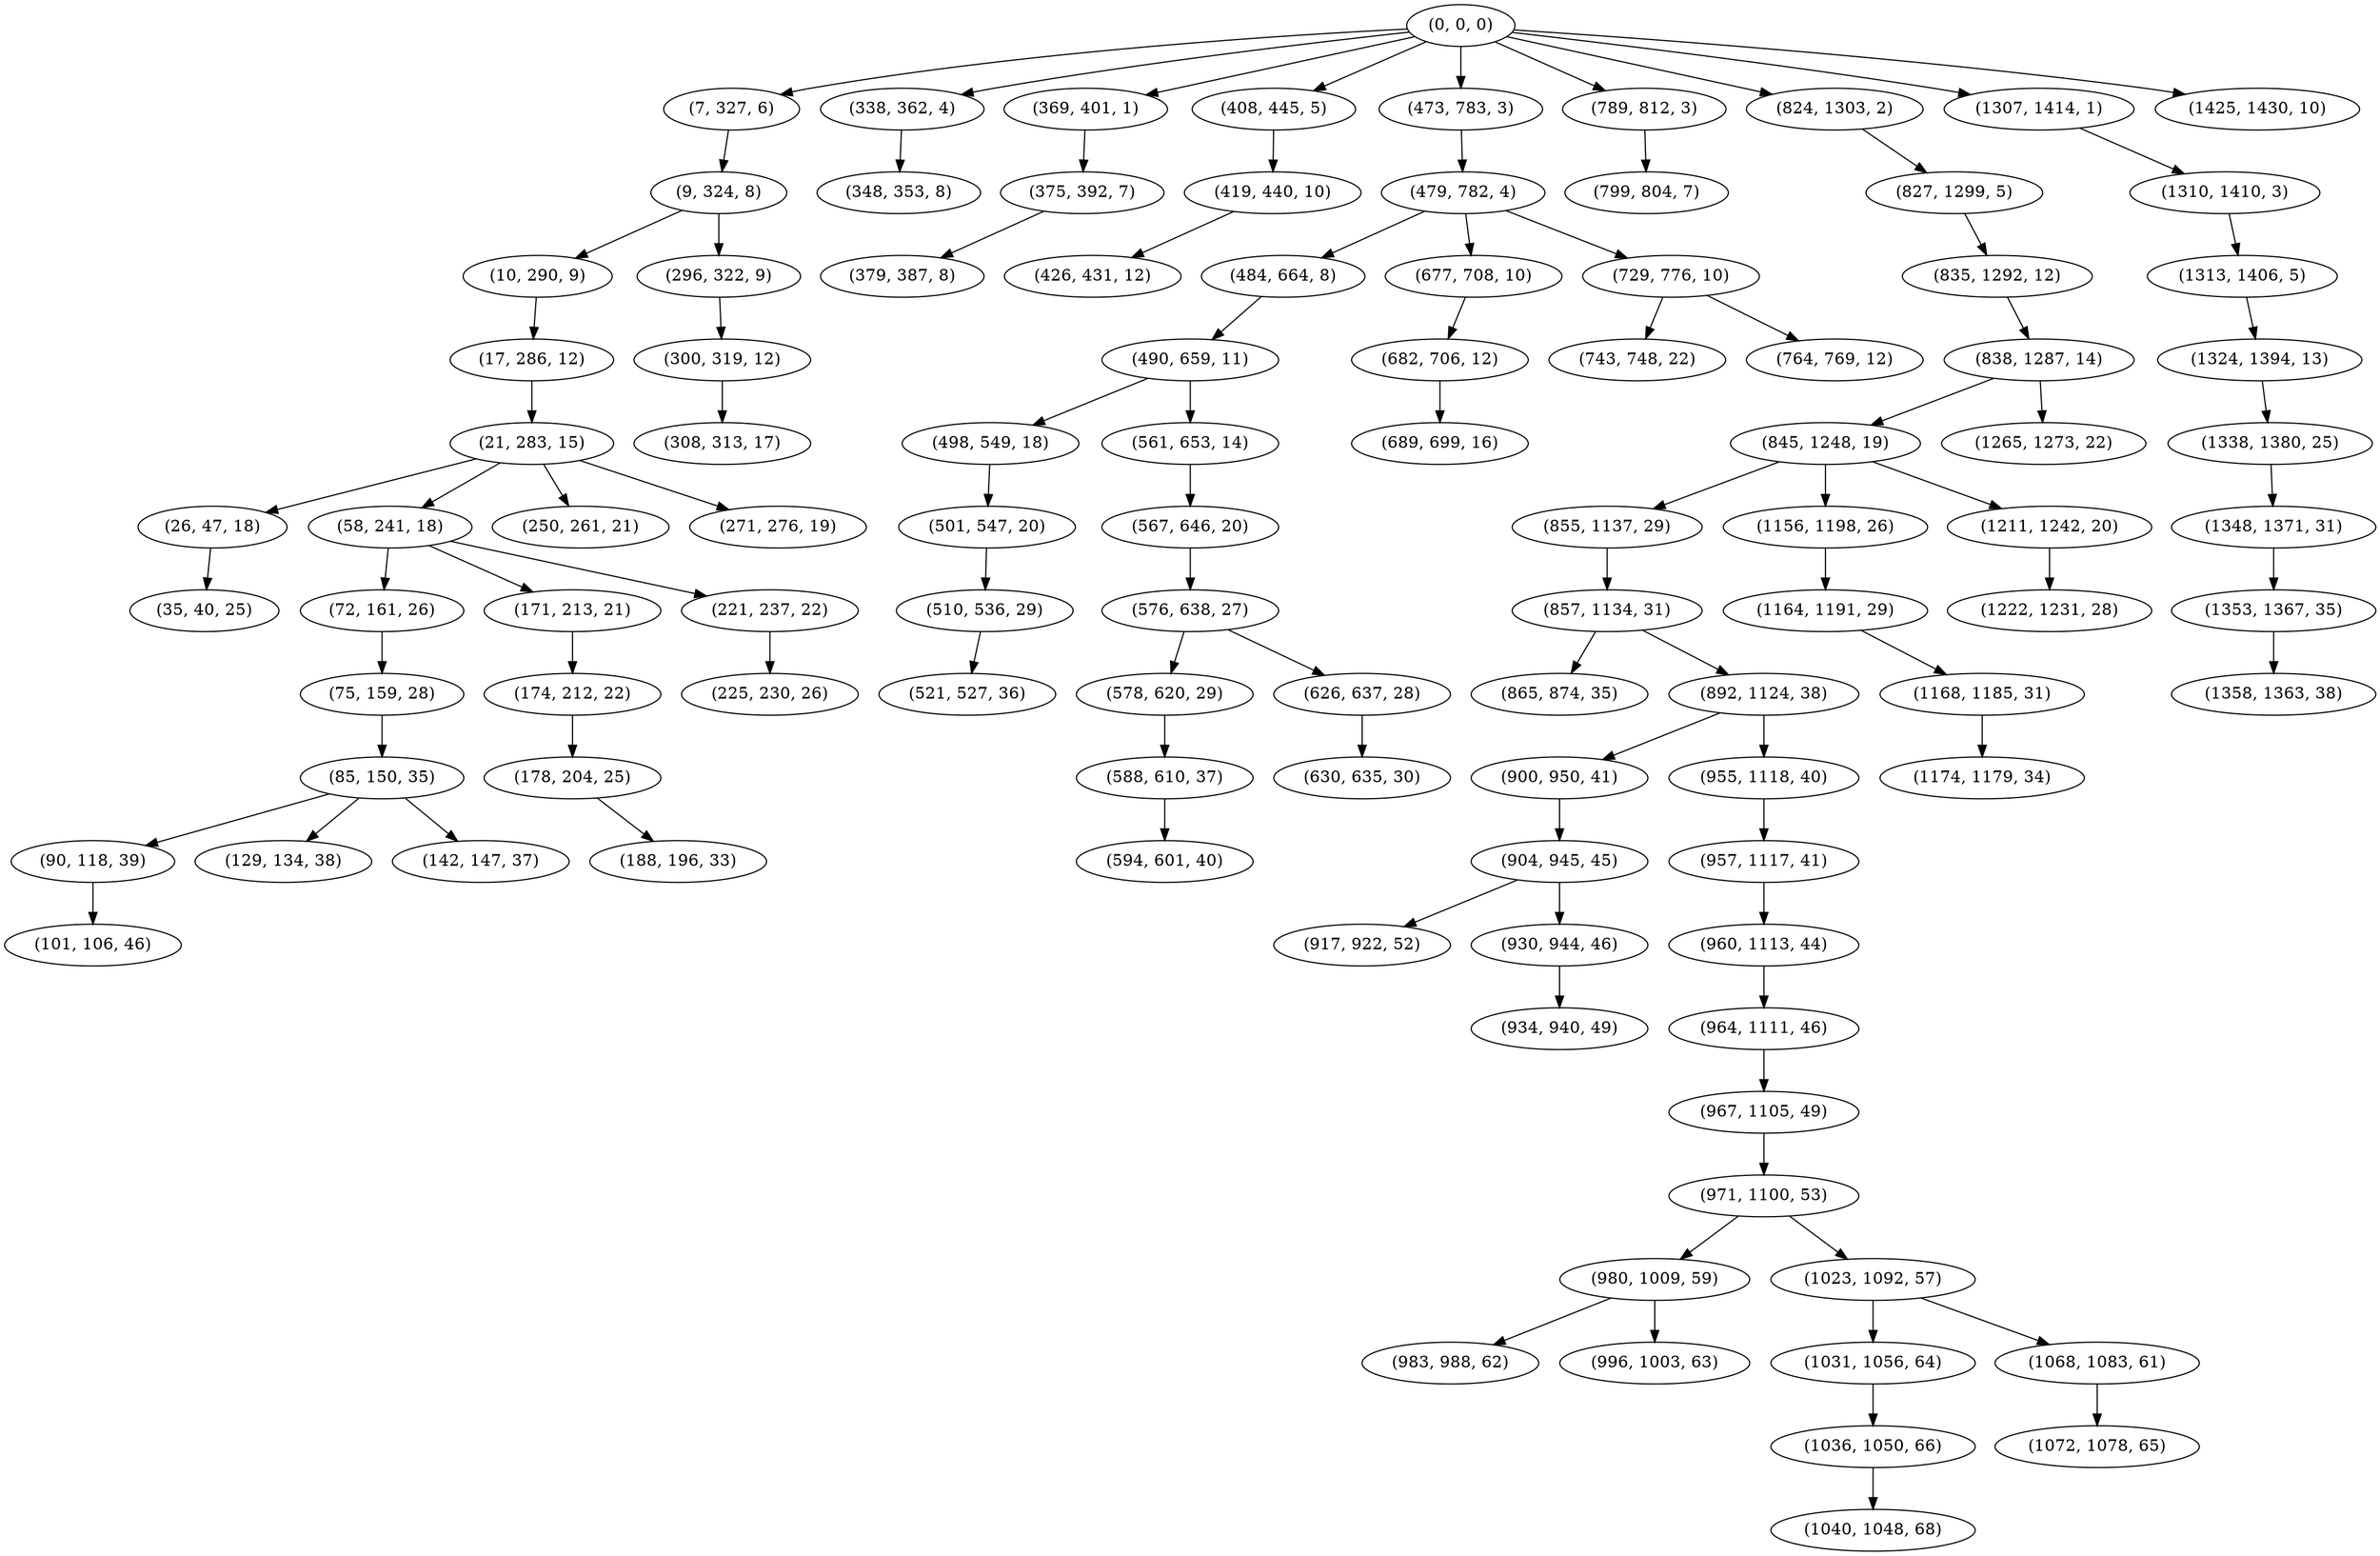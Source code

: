 digraph tree {
    "(0, 0, 0)";
    "(7, 327, 6)";
    "(9, 324, 8)";
    "(10, 290, 9)";
    "(17, 286, 12)";
    "(21, 283, 15)";
    "(26, 47, 18)";
    "(35, 40, 25)";
    "(58, 241, 18)";
    "(72, 161, 26)";
    "(75, 159, 28)";
    "(85, 150, 35)";
    "(90, 118, 39)";
    "(101, 106, 46)";
    "(129, 134, 38)";
    "(142, 147, 37)";
    "(171, 213, 21)";
    "(174, 212, 22)";
    "(178, 204, 25)";
    "(188, 196, 33)";
    "(221, 237, 22)";
    "(225, 230, 26)";
    "(250, 261, 21)";
    "(271, 276, 19)";
    "(296, 322, 9)";
    "(300, 319, 12)";
    "(308, 313, 17)";
    "(338, 362, 4)";
    "(348, 353, 8)";
    "(369, 401, 1)";
    "(375, 392, 7)";
    "(379, 387, 8)";
    "(408, 445, 5)";
    "(419, 440, 10)";
    "(426, 431, 12)";
    "(473, 783, 3)";
    "(479, 782, 4)";
    "(484, 664, 8)";
    "(490, 659, 11)";
    "(498, 549, 18)";
    "(501, 547, 20)";
    "(510, 536, 29)";
    "(521, 527, 36)";
    "(561, 653, 14)";
    "(567, 646, 20)";
    "(576, 638, 27)";
    "(578, 620, 29)";
    "(588, 610, 37)";
    "(594, 601, 40)";
    "(626, 637, 28)";
    "(630, 635, 30)";
    "(677, 708, 10)";
    "(682, 706, 12)";
    "(689, 699, 16)";
    "(729, 776, 10)";
    "(743, 748, 22)";
    "(764, 769, 12)";
    "(789, 812, 3)";
    "(799, 804, 7)";
    "(824, 1303, 2)";
    "(827, 1299, 5)";
    "(835, 1292, 12)";
    "(838, 1287, 14)";
    "(845, 1248, 19)";
    "(855, 1137, 29)";
    "(857, 1134, 31)";
    "(865, 874, 35)";
    "(892, 1124, 38)";
    "(900, 950, 41)";
    "(904, 945, 45)";
    "(917, 922, 52)";
    "(930, 944, 46)";
    "(934, 940, 49)";
    "(955, 1118, 40)";
    "(957, 1117, 41)";
    "(960, 1113, 44)";
    "(964, 1111, 46)";
    "(967, 1105, 49)";
    "(971, 1100, 53)";
    "(980, 1009, 59)";
    "(983, 988, 62)";
    "(996, 1003, 63)";
    "(1023, 1092, 57)";
    "(1031, 1056, 64)";
    "(1036, 1050, 66)";
    "(1040, 1048, 68)";
    "(1068, 1083, 61)";
    "(1072, 1078, 65)";
    "(1156, 1198, 26)";
    "(1164, 1191, 29)";
    "(1168, 1185, 31)";
    "(1174, 1179, 34)";
    "(1211, 1242, 20)";
    "(1222, 1231, 28)";
    "(1265, 1273, 22)";
    "(1307, 1414, 1)";
    "(1310, 1410, 3)";
    "(1313, 1406, 5)";
    "(1324, 1394, 13)";
    "(1338, 1380, 25)";
    "(1348, 1371, 31)";
    "(1353, 1367, 35)";
    "(1358, 1363, 38)";
    "(1425, 1430, 10)";
    "(0, 0, 0)" -> "(7, 327, 6)";
    "(0, 0, 0)" -> "(338, 362, 4)";
    "(0, 0, 0)" -> "(369, 401, 1)";
    "(0, 0, 0)" -> "(408, 445, 5)";
    "(0, 0, 0)" -> "(473, 783, 3)";
    "(0, 0, 0)" -> "(789, 812, 3)";
    "(0, 0, 0)" -> "(824, 1303, 2)";
    "(0, 0, 0)" -> "(1307, 1414, 1)";
    "(0, 0, 0)" -> "(1425, 1430, 10)";
    "(7, 327, 6)" -> "(9, 324, 8)";
    "(9, 324, 8)" -> "(10, 290, 9)";
    "(9, 324, 8)" -> "(296, 322, 9)";
    "(10, 290, 9)" -> "(17, 286, 12)";
    "(17, 286, 12)" -> "(21, 283, 15)";
    "(21, 283, 15)" -> "(26, 47, 18)";
    "(21, 283, 15)" -> "(58, 241, 18)";
    "(21, 283, 15)" -> "(250, 261, 21)";
    "(21, 283, 15)" -> "(271, 276, 19)";
    "(26, 47, 18)" -> "(35, 40, 25)";
    "(58, 241, 18)" -> "(72, 161, 26)";
    "(58, 241, 18)" -> "(171, 213, 21)";
    "(58, 241, 18)" -> "(221, 237, 22)";
    "(72, 161, 26)" -> "(75, 159, 28)";
    "(75, 159, 28)" -> "(85, 150, 35)";
    "(85, 150, 35)" -> "(90, 118, 39)";
    "(85, 150, 35)" -> "(129, 134, 38)";
    "(85, 150, 35)" -> "(142, 147, 37)";
    "(90, 118, 39)" -> "(101, 106, 46)";
    "(171, 213, 21)" -> "(174, 212, 22)";
    "(174, 212, 22)" -> "(178, 204, 25)";
    "(178, 204, 25)" -> "(188, 196, 33)";
    "(221, 237, 22)" -> "(225, 230, 26)";
    "(296, 322, 9)" -> "(300, 319, 12)";
    "(300, 319, 12)" -> "(308, 313, 17)";
    "(338, 362, 4)" -> "(348, 353, 8)";
    "(369, 401, 1)" -> "(375, 392, 7)";
    "(375, 392, 7)" -> "(379, 387, 8)";
    "(408, 445, 5)" -> "(419, 440, 10)";
    "(419, 440, 10)" -> "(426, 431, 12)";
    "(473, 783, 3)" -> "(479, 782, 4)";
    "(479, 782, 4)" -> "(484, 664, 8)";
    "(479, 782, 4)" -> "(677, 708, 10)";
    "(479, 782, 4)" -> "(729, 776, 10)";
    "(484, 664, 8)" -> "(490, 659, 11)";
    "(490, 659, 11)" -> "(498, 549, 18)";
    "(490, 659, 11)" -> "(561, 653, 14)";
    "(498, 549, 18)" -> "(501, 547, 20)";
    "(501, 547, 20)" -> "(510, 536, 29)";
    "(510, 536, 29)" -> "(521, 527, 36)";
    "(561, 653, 14)" -> "(567, 646, 20)";
    "(567, 646, 20)" -> "(576, 638, 27)";
    "(576, 638, 27)" -> "(578, 620, 29)";
    "(576, 638, 27)" -> "(626, 637, 28)";
    "(578, 620, 29)" -> "(588, 610, 37)";
    "(588, 610, 37)" -> "(594, 601, 40)";
    "(626, 637, 28)" -> "(630, 635, 30)";
    "(677, 708, 10)" -> "(682, 706, 12)";
    "(682, 706, 12)" -> "(689, 699, 16)";
    "(729, 776, 10)" -> "(743, 748, 22)";
    "(729, 776, 10)" -> "(764, 769, 12)";
    "(789, 812, 3)" -> "(799, 804, 7)";
    "(824, 1303, 2)" -> "(827, 1299, 5)";
    "(827, 1299, 5)" -> "(835, 1292, 12)";
    "(835, 1292, 12)" -> "(838, 1287, 14)";
    "(838, 1287, 14)" -> "(845, 1248, 19)";
    "(838, 1287, 14)" -> "(1265, 1273, 22)";
    "(845, 1248, 19)" -> "(855, 1137, 29)";
    "(845, 1248, 19)" -> "(1156, 1198, 26)";
    "(845, 1248, 19)" -> "(1211, 1242, 20)";
    "(855, 1137, 29)" -> "(857, 1134, 31)";
    "(857, 1134, 31)" -> "(865, 874, 35)";
    "(857, 1134, 31)" -> "(892, 1124, 38)";
    "(892, 1124, 38)" -> "(900, 950, 41)";
    "(892, 1124, 38)" -> "(955, 1118, 40)";
    "(900, 950, 41)" -> "(904, 945, 45)";
    "(904, 945, 45)" -> "(917, 922, 52)";
    "(904, 945, 45)" -> "(930, 944, 46)";
    "(930, 944, 46)" -> "(934, 940, 49)";
    "(955, 1118, 40)" -> "(957, 1117, 41)";
    "(957, 1117, 41)" -> "(960, 1113, 44)";
    "(960, 1113, 44)" -> "(964, 1111, 46)";
    "(964, 1111, 46)" -> "(967, 1105, 49)";
    "(967, 1105, 49)" -> "(971, 1100, 53)";
    "(971, 1100, 53)" -> "(980, 1009, 59)";
    "(971, 1100, 53)" -> "(1023, 1092, 57)";
    "(980, 1009, 59)" -> "(983, 988, 62)";
    "(980, 1009, 59)" -> "(996, 1003, 63)";
    "(1023, 1092, 57)" -> "(1031, 1056, 64)";
    "(1023, 1092, 57)" -> "(1068, 1083, 61)";
    "(1031, 1056, 64)" -> "(1036, 1050, 66)";
    "(1036, 1050, 66)" -> "(1040, 1048, 68)";
    "(1068, 1083, 61)" -> "(1072, 1078, 65)";
    "(1156, 1198, 26)" -> "(1164, 1191, 29)";
    "(1164, 1191, 29)" -> "(1168, 1185, 31)";
    "(1168, 1185, 31)" -> "(1174, 1179, 34)";
    "(1211, 1242, 20)" -> "(1222, 1231, 28)";
    "(1307, 1414, 1)" -> "(1310, 1410, 3)";
    "(1310, 1410, 3)" -> "(1313, 1406, 5)";
    "(1313, 1406, 5)" -> "(1324, 1394, 13)";
    "(1324, 1394, 13)" -> "(1338, 1380, 25)";
    "(1338, 1380, 25)" -> "(1348, 1371, 31)";
    "(1348, 1371, 31)" -> "(1353, 1367, 35)";
    "(1353, 1367, 35)" -> "(1358, 1363, 38)";
}
